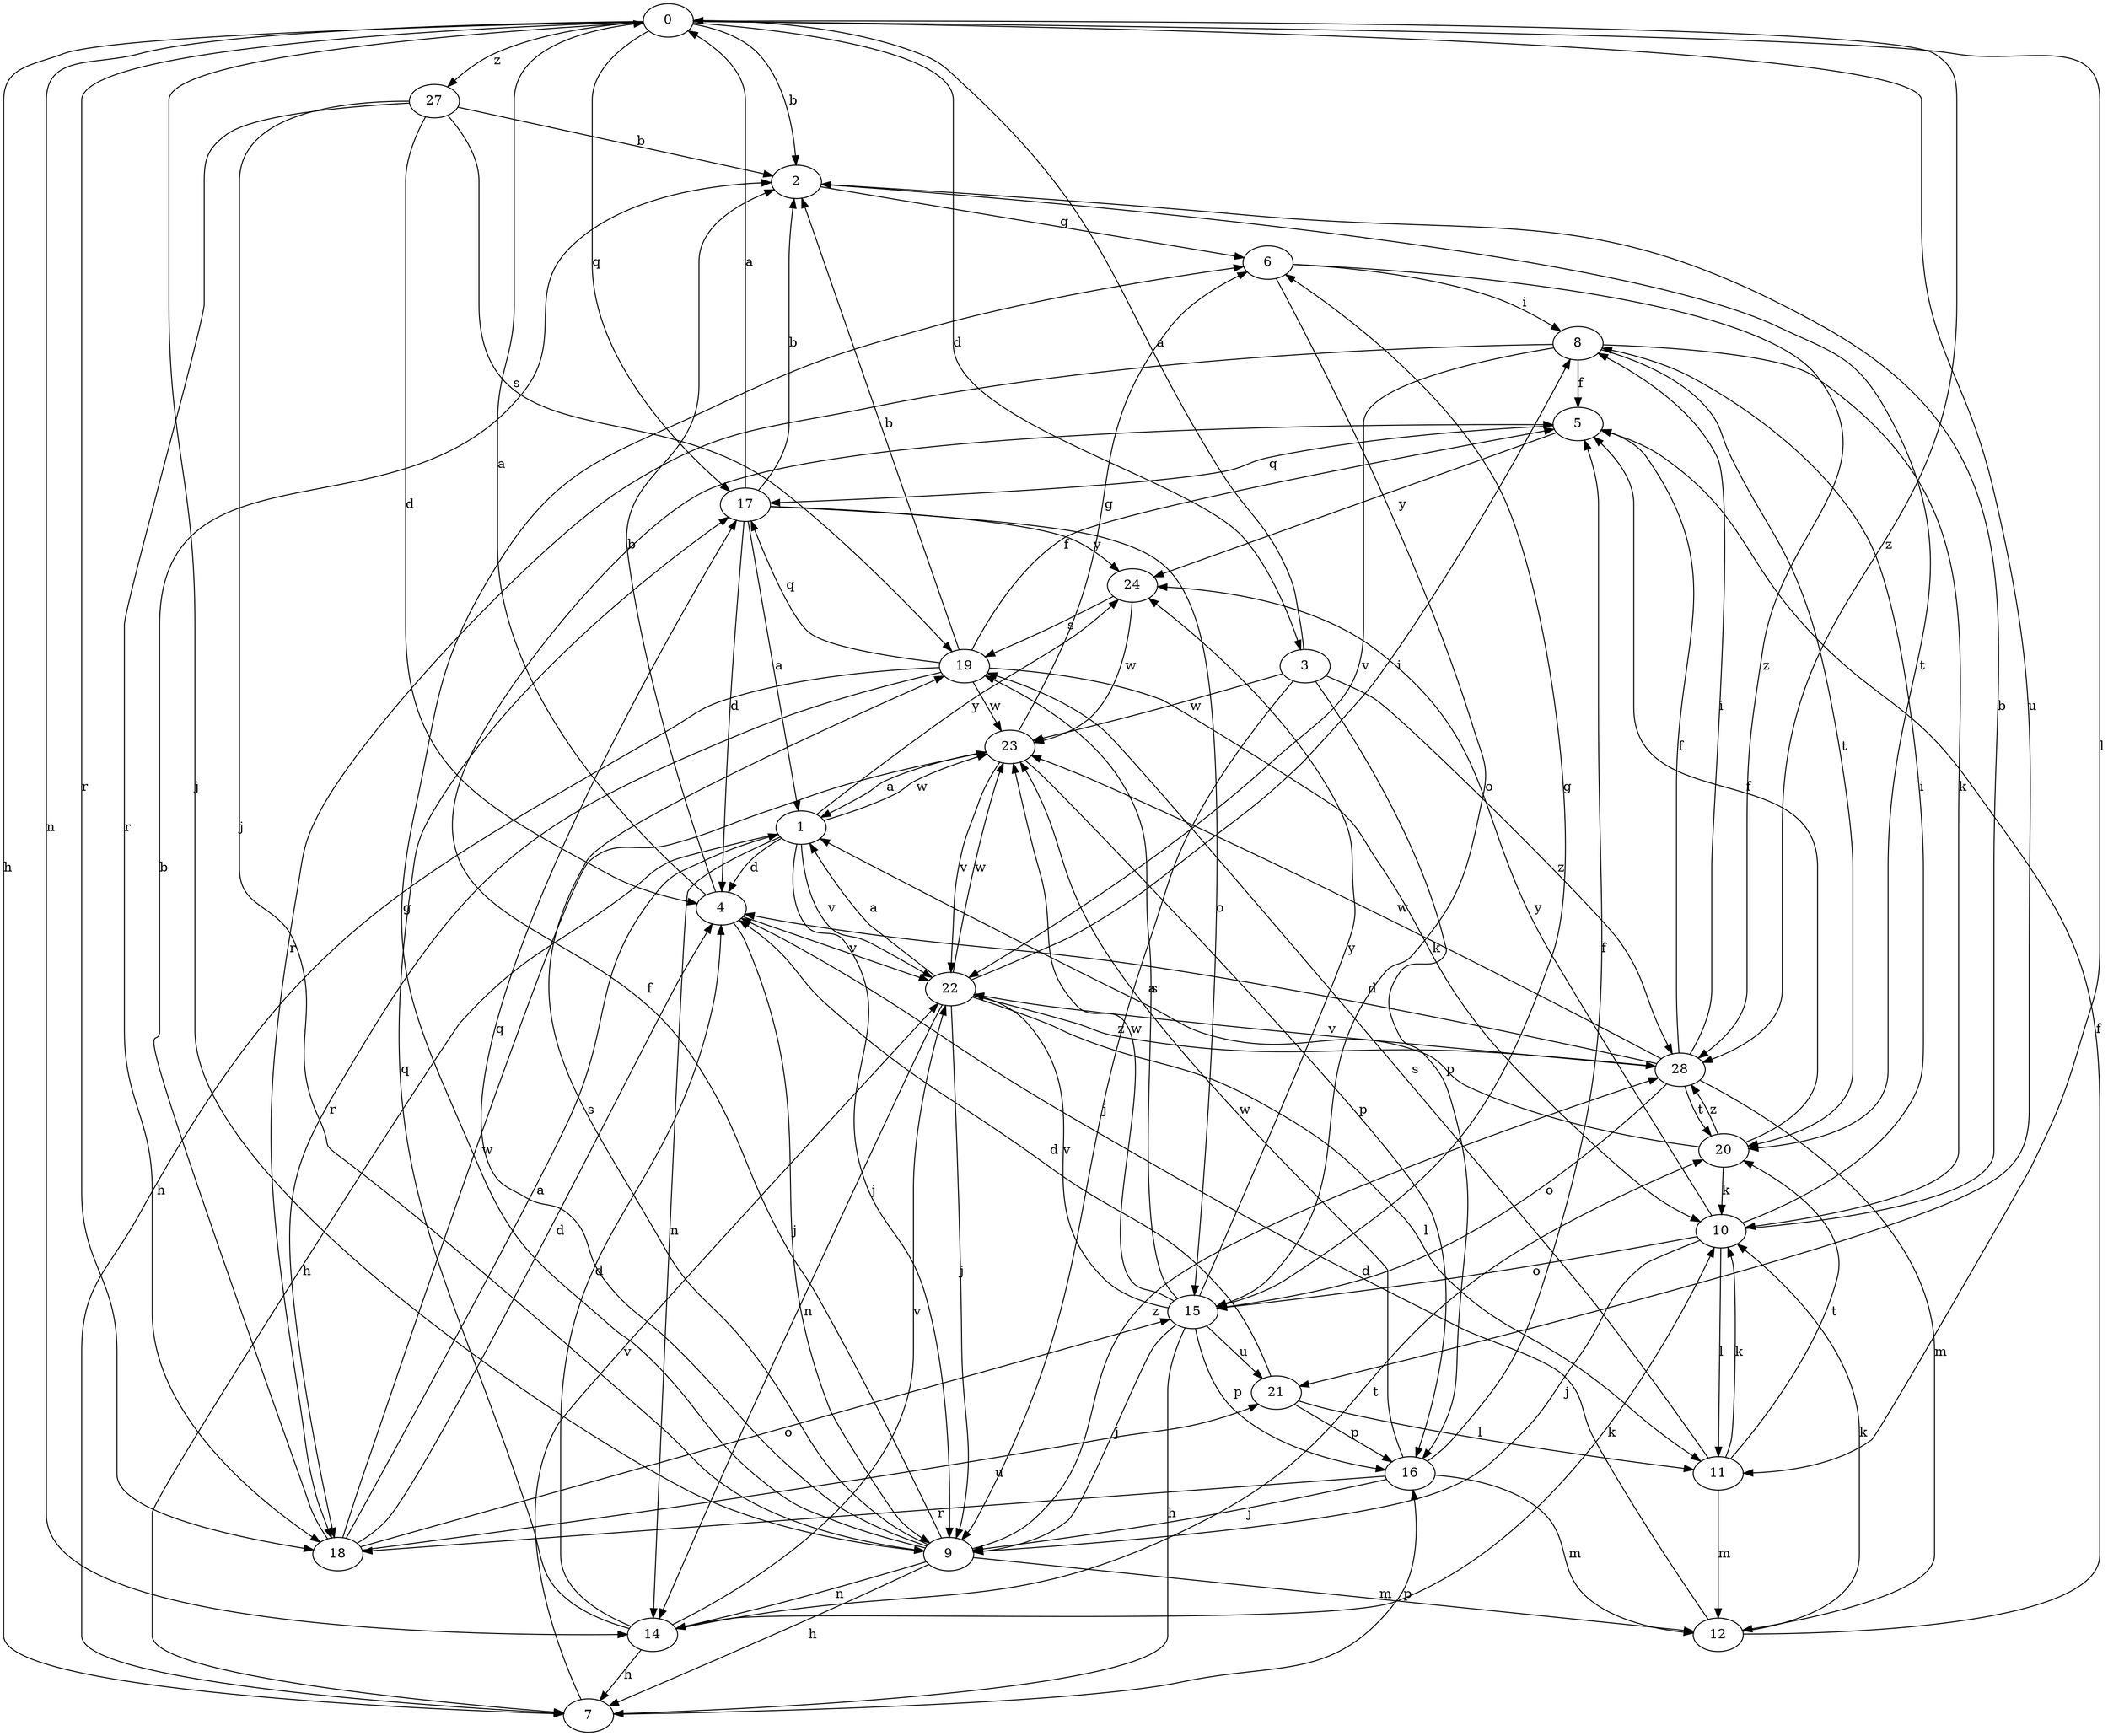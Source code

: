 strict digraph  {
0;
1;
2;
3;
4;
5;
6;
7;
8;
9;
10;
11;
12;
14;
15;
16;
17;
18;
19;
20;
21;
22;
23;
24;
27;
28;
0 -> 2  [label=b];
0 -> 3  [label=d];
0 -> 7  [label=h];
0 -> 9  [label=j];
0 -> 11  [label=l];
0 -> 14  [label=n];
0 -> 17  [label=q];
0 -> 18  [label=r];
0 -> 21  [label=u];
0 -> 27  [label=z];
0 -> 28  [label=z];
1 -> 4  [label=d];
1 -> 7  [label=h];
1 -> 9  [label=j];
1 -> 14  [label=n];
1 -> 22  [label=v];
1 -> 23  [label=w];
1 -> 24  [label=y];
2 -> 6  [label=g];
2 -> 20  [label=t];
3 -> 0  [label=a];
3 -> 9  [label=j];
3 -> 16  [label=p];
3 -> 23  [label=w];
3 -> 28  [label=z];
4 -> 0  [label=a];
4 -> 2  [label=b];
4 -> 9  [label=j];
4 -> 22  [label=v];
5 -> 17  [label=q];
5 -> 24  [label=y];
6 -> 8  [label=i];
6 -> 15  [label=o];
6 -> 28  [label=z];
7 -> 16  [label=p];
7 -> 22  [label=v];
8 -> 5  [label=f];
8 -> 10  [label=k];
8 -> 18  [label=r];
8 -> 20  [label=t];
8 -> 22  [label=v];
9 -> 5  [label=f];
9 -> 6  [label=g];
9 -> 7  [label=h];
9 -> 12  [label=m];
9 -> 14  [label=n];
9 -> 17  [label=q];
9 -> 19  [label=s];
9 -> 28  [label=z];
10 -> 2  [label=b];
10 -> 8  [label=i];
10 -> 9  [label=j];
10 -> 11  [label=l];
10 -> 15  [label=o];
10 -> 24  [label=y];
11 -> 10  [label=k];
11 -> 12  [label=m];
11 -> 19  [label=s];
11 -> 20  [label=t];
12 -> 4  [label=d];
12 -> 5  [label=f];
12 -> 10  [label=k];
14 -> 4  [label=d];
14 -> 7  [label=h];
14 -> 10  [label=k];
14 -> 17  [label=q];
14 -> 20  [label=t];
14 -> 22  [label=v];
15 -> 6  [label=g];
15 -> 7  [label=h];
15 -> 9  [label=j];
15 -> 16  [label=p];
15 -> 19  [label=s];
15 -> 21  [label=u];
15 -> 22  [label=v];
15 -> 23  [label=w];
15 -> 24  [label=y];
16 -> 5  [label=f];
16 -> 9  [label=j];
16 -> 12  [label=m];
16 -> 18  [label=r];
16 -> 23  [label=w];
17 -> 0  [label=a];
17 -> 1  [label=a];
17 -> 2  [label=b];
17 -> 4  [label=d];
17 -> 15  [label=o];
17 -> 24  [label=y];
18 -> 1  [label=a];
18 -> 2  [label=b];
18 -> 4  [label=d];
18 -> 15  [label=o];
18 -> 21  [label=u];
18 -> 23  [label=w];
19 -> 2  [label=b];
19 -> 5  [label=f];
19 -> 7  [label=h];
19 -> 10  [label=k];
19 -> 17  [label=q];
19 -> 18  [label=r];
19 -> 23  [label=w];
20 -> 1  [label=a];
20 -> 5  [label=f];
20 -> 10  [label=k];
20 -> 28  [label=z];
21 -> 4  [label=d];
21 -> 11  [label=l];
21 -> 16  [label=p];
22 -> 1  [label=a];
22 -> 8  [label=i];
22 -> 9  [label=j];
22 -> 11  [label=l];
22 -> 14  [label=n];
22 -> 23  [label=w];
22 -> 28  [label=z];
23 -> 1  [label=a];
23 -> 6  [label=g];
23 -> 16  [label=p];
23 -> 22  [label=v];
24 -> 19  [label=s];
24 -> 23  [label=w];
27 -> 2  [label=b];
27 -> 4  [label=d];
27 -> 9  [label=j];
27 -> 18  [label=r];
27 -> 19  [label=s];
28 -> 4  [label=d];
28 -> 5  [label=f];
28 -> 8  [label=i];
28 -> 12  [label=m];
28 -> 15  [label=o];
28 -> 20  [label=t];
28 -> 22  [label=v];
28 -> 23  [label=w];
}
